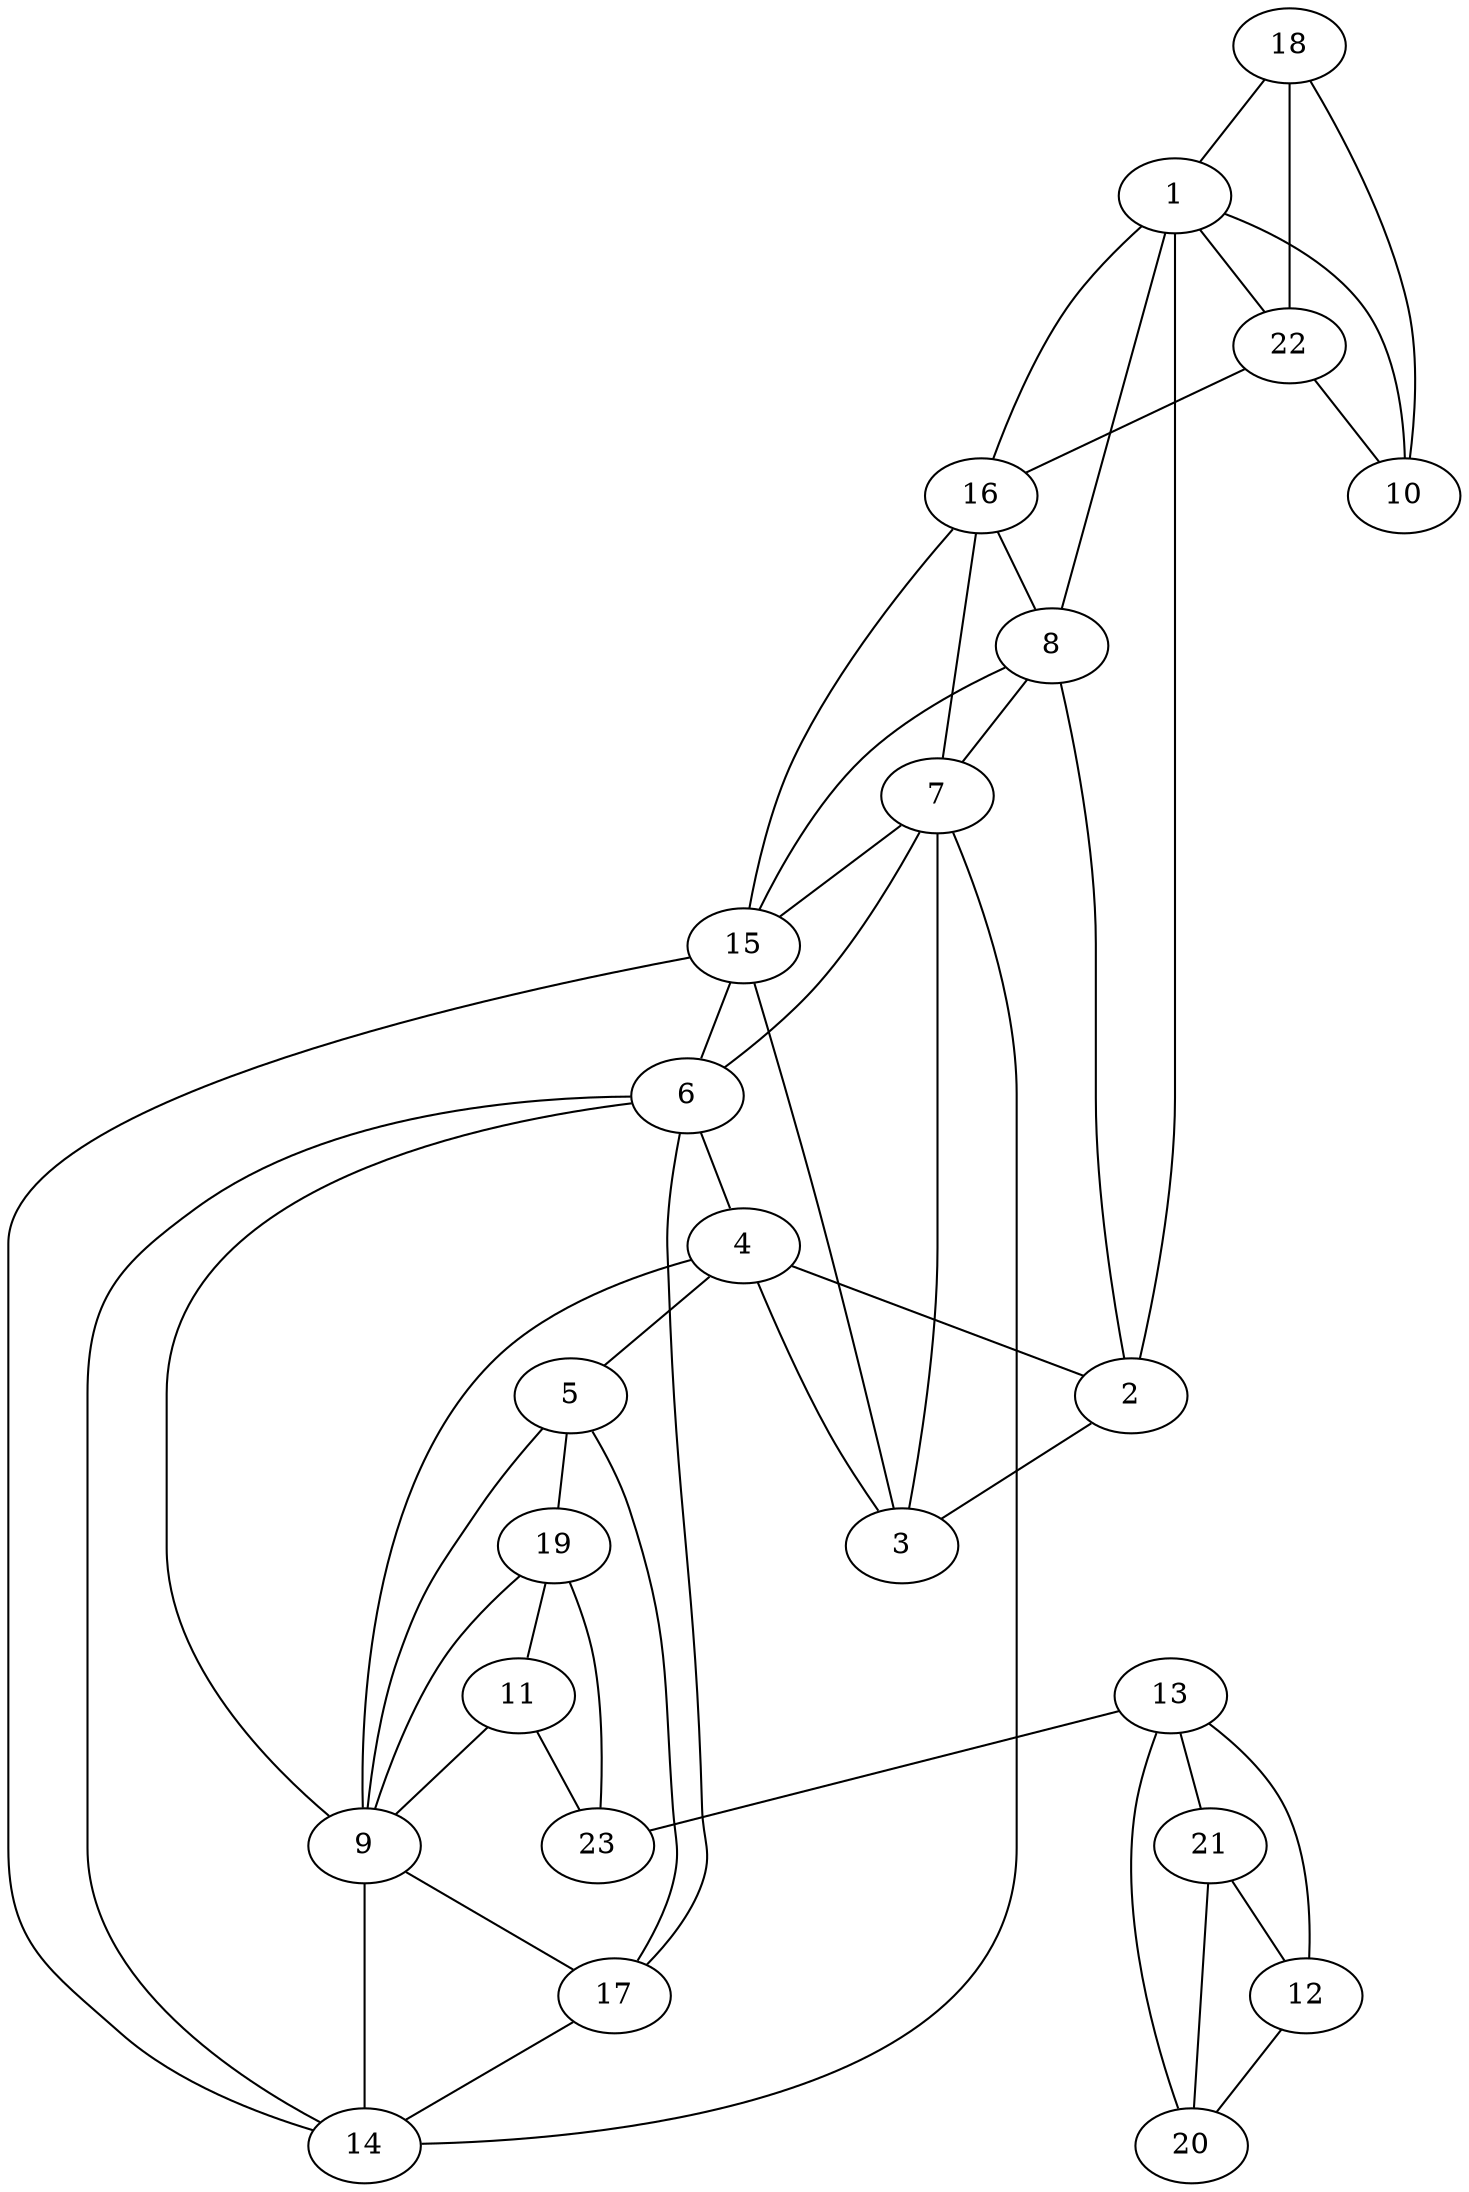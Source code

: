 graph pdb1kms {
	1	 [aaLength=14,
		sequence=LRNEFRYFQRMTTT,
		type=0];
	8	 [aaLength=7,
		sequence=QNLVIMG,
		type=1];
	1 -- 8	 [distance0="29.55023",
		frequency=1,
		type0=2];
	16	 [aaLength=7,
		sequence=QNLVIMG,
		type=1];
	1 -- 16	 [distance0="29.55023",
		frequency=1,
		type0=3];
	22	 [aaLength=3,
		sequence=GIG,
		type=1];
	1 -- 22	 [distance0="24.84383",
		frequency=1,
		type0=1];
	2	 [aaLength=7,
		sequence=KKTWFSI,
		type=0];
	2 -- 1	 [distance0="31.01127",
		frequency=1,
		type0=2];
	3	 [aaLength=5,
		sequence=PEKNR,
		type=0];
	2 -- 3	 [distance0="13.0171",
		distance1="0.0",
		frequency=2,
		type0=1,
		type1=5];
	2 -- 8	 [distance0="33.66486",
		frequency=1,
		type0=3];
	7	 [aaLength=5,
		sequence=INLVL,
		type=1];
	3 -- 7	 [distance0="24.31692",
		distance1="5.0",
		frequency=2,
		type0=2,
		type1=4];
	15	 [aaLength=5,
		sequence=INLVL,
		type=1];
	3 -- 15	 [distance0="24.31692",
		frequency=1,
		type0=3];
	4	 [aaLength=10,
		sequence=SLDDALKLTE,
		type=0];
	4 -- 2	 [distance0="40.9985",
		frequency=1,
		type0=3];
	4 -- 3	 [distance0="39.42889",
		frequency=1,
		type0=2];
	5	 [aaLength=10,
		sequence=GSSVYKEAMN,
		type=0];
	4 -- 5	 [distance0="25.85251",
		frequency=1,
		type0=1];
	9	 [aaLength=6,
		sequence=VDMVWI,
		type=1];
	4 -- 9	 [distance0="7.0",
		frequency=1,
		type0=4];
	5 -- 9	 [distance0="40.15693",
		frequency=1,
		type0=2];
	17	 [aaLength=6,
		sequence=VDMVWI,
		type=1];
	5 -- 17	 [distance0="40.15693",
		frequency=1,
		type0=3];
	19	 [aaLength=8,
		sequence=LKLFVTRI,
		type=1];
	5 -- 19	 [distance0="4.0",
		frequency=1,
		type0=4];
	6	 [aaLength=3,
		sequence=FLS,
		type=1];
	6 -- 7	 [distance0="17.0",
		frequency=1,
		type0=2];
	6 -- 4	 [distance0="1.0",
		frequency=1,
		type0=4];
	7 -- 15	 [distance0="0.0",
		frequency=1,
		type0=5];
	8 -- 7	 [distance0="24.0",
		frequency=1,
		type0=2];
	8 -- 15	 [distance0="24.0",
		frequency=1,
		type0=3];
	14	 [aaLength=3,
		sequence=FLS,
		type=1];
	9 -- 14	 [distance0="21.0",
		frequency=1,
		type0=3];
	9 -- 6	 [distance0="21.0",
		frequency=1,
		type0=2];
	9 -- 17	 [distance0="0.0",
		frequency=1,
		type0=5];
	10	 [aaLength=7,
		sequence=LNCIVAV,
		type=1];
	10 -- 1	 [distance0="31.65779",
		frequency=1,
		type0=3];
	11	 [aaLength=8,
		sequence=LKLFVTRI,
		type=1];
	11 -- 9	 [distance0="22.0",
		frequency=1,
		type0=3];
	23	 [aaLength=2,
		sequence=TF,
		type=1];
	11 -- 23	 [distance0="15.0",
		distance1="7.0",
		frequency=2,
		type0=2,
		type1=4];
	12	 [aaLength=10,
		sequence=IKYKFEVYEK,
		type=1];
	13	 [aaLength=3,
		sequence=YKL,
		type=1];
	12 -- 13	 [distance0="19.0",
		frequency=1,
		type0=3];
	20	 [aaLength=10,
		sequence=IKYKFEVYEK,
		type=1];
	12 -- 20	 [distance0="0.0",
		distance1="0.0",
		frequency=2,
		type0=1,
		type1=5];
	21	 [aaLength=3,
		sequence=QEE,
		type=1];
	13 -- 21	 [distance0="14.0",
		distance1="11.0",
		frequency=2,
		type0=2,
		type1=4];
	13 -- 23	 [distance0="10.0",
		frequency=1,
		type0=1];
	14 -- 7	 [distance0="17.0",
		frequency=1,
		type0=2];
	14 -- 6	 [distance0="0.0",
		frequency=1,
		type0=5];
	14 -- 15	 [distance0="17.0",
		frequency=1,
		type0=3];
	15 -- 6	 [distance0="17.0",
		frequency=1,
		type0=2];
	16 -- 7	 [distance0="24.0",
		frequency=1,
		type0=2];
	16 -- 8	 [distance0="0.0",
		frequency=1,
		type0=5];
	16 -- 15	 [distance0="24.0",
		frequency=1,
		type0=3];
	17 -- 14	 [distance0="21.0",
		frequency=1,
		type0=3];
	17 -- 6	 [distance0="21.0",
		frequency=1,
		type0=2];
	18	 [aaLength=7,
		sequence=LNCIVAV,
		type=1];
	18 -- 1	 [distance0="31.65779",
		frequency=1,
		type0=3];
	18 -- 10	 [distance0="0.0",
		frequency=1,
		type0=5];
	18 -- 22	 [distance0="11.0",
		frequency=1,
		type0=2];
	19 -- 9	 [distance0="22.0",
		frequency=1,
		type0=3];
	19 -- 11	 [distance0="0.0",
		frequency=1,
		type0=5];
	19 -- 23	 [distance0="15.0",
		frequency=1,
		type0=2];
	20 -- 13	 [distance0="19.0",
		frequency=1,
		type0=3];
	20 -- 21	 [distance0="5.0",
		frequency=1,
		type0=2];
	21 -- 12	 [distance0="5.0",
		distance1="2.0",
		frequency=2,
		type0=1,
		type1=4];
	22 -- 10	 [distance0="11.0",
		frequency=1,
		type0=1];
	22 -- 16	 [distance0="29.0",
		frequency=1,
		type0=4];
}

